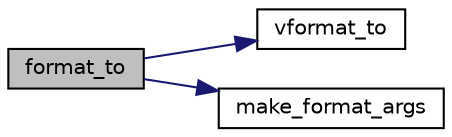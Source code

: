 digraph "format_to"
{
  edge [fontname="Helvetica",fontsize="10",labelfontname="Helvetica",labelfontsize="10"];
  node [fontname="Helvetica",fontsize="10",shape=record];
  rankdir="LR";
  Node1 [label="format_to",height=0.2,width=0.4,color="black", fillcolor="grey75", style="filled" fontcolor="black"];
  Node1 -> Node2 [color="midnightblue",fontsize="10",style="solid",fontname="Helvetica"];
  Node2 [label="vformat_to",height=0.2,width=0.4,color="black", fillcolor="white", style="filled",URL="$format_8h.html#a232c5835d54e7a20dcd4075118cce0a8"];
  Node1 -> Node3 [color="midnightblue",fontsize="10",style="solid",fontname="Helvetica"];
  Node3 [label="make_format_args",height=0.2,width=0.4,color="black", fillcolor="white", style="filled",URL="$vendor_2spdlog_2include_2spdlog_2fmt_2bundled_2_core_8h.html#a152ae8803b5ab9ca235a32807800581f"];
}
